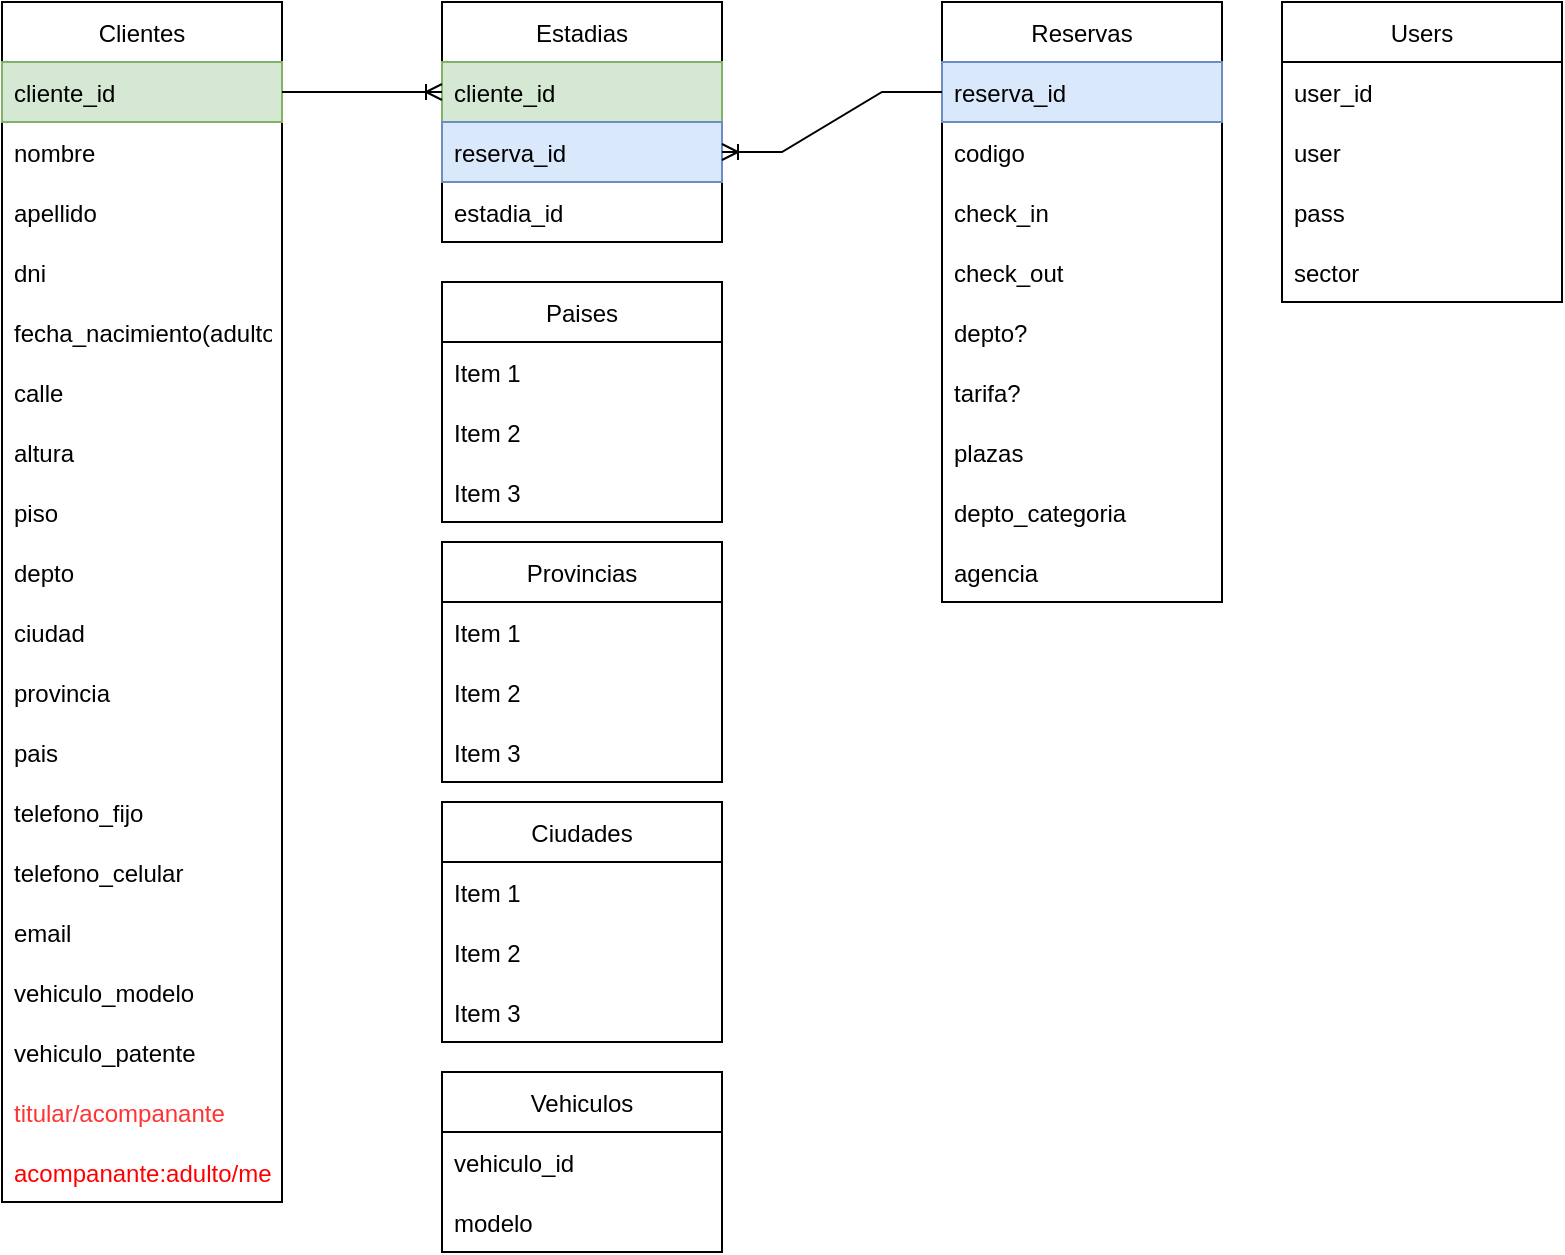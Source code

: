 <mxfile version="16.2.7" type="github">
  <diagram id="nLNuDhBcxOulg_1jgsw2" name="Page-1">
    <mxGraphModel dx="1027" dy="571" grid="1" gridSize="10" guides="1" tooltips="1" connect="1" arrows="1" fold="1" page="1" pageScale="1" pageWidth="827" pageHeight="1169" math="0" shadow="0">
      <root>
        <mxCell id="0" />
        <mxCell id="1" parent="0" />
        <mxCell id="UxwG2nhsopdXGxE57FWr-1" value="Users" style="swimlane;fontStyle=0;childLayout=stackLayout;horizontal=1;startSize=30;horizontalStack=0;resizeParent=1;resizeParentMax=0;resizeLast=0;collapsible=1;marginBottom=0;" parent="1" vertex="1">
          <mxGeometry x="670" y="50" width="140" height="150" as="geometry" />
        </mxCell>
        <mxCell id="UxwG2nhsopdXGxE57FWr-2" value="user_id" style="text;strokeColor=none;fillColor=none;align=left;verticalAlign=middle;spacingLeft=4;spacingRight=4;overflow=hidden;points=[[0,0.5],[1,0.5]];portConstraint=eastwest;rotatable=0;" parent="UxwG2nhsopdXGxE57FWr-1" vertex="1">
          <mxGeometry y="30" width="140" height="30" as="geometry" />
        </mxCell>
        <mxCell id="UxwG2nhsopdXGxE57FWr-3" value="user" style="text;strokeColor=none;fillColor=none;align=left;verticalAlign=middle;spacingLeft=4;spacingRight=4;overflow=hidden;points=[[0,0.5],[1,0.5]];portConstraint=eastwest;rotatable=0;" parent="UxwG2nhsopdXGxE57FWr-1" vertex="1">
          <mxGeometry y="60" width="140" height="30" as="geometry" />
        </mxCell>
        <mxCell id="c3VO491BWAxaFFyi_meB-1" value="pass" style="text;strokeColor=none;fillColor=none;align=left;verticalAlign=middle;spacingLeft=4;spacingRight=4;overflow=hidden;points=[[0,0.5],[1,0.5]];portConstraint=eastwest;rotatable=0;" vertex="1" parent="UxwG2nhsopdXGxE57FWr-1">
          <mxGeometry y="90" width="140" height="30" as="geometry" />
        </mxCell>
        <mxCell id="UxwG2nhsopdXGxE57FWr-4" value="sector" style="text;strokeColor=none;fillColor=none;align=left;verticalAlign=middle;spacingLeft=4;spacingRight=4;overflow=hidden;points=[[0,0.5],[1,0.5]];portConstraint=eastwest;rotatable=0;" parent="UxwG2nhsopdXGxE57FWr-1" vertex="1">
          <mxGeometry y="120" width="140" height="30" as="geometry" />
        </mxCell>
        <mxCell id="UxwG2nhsopdXGxE57FWr-5" value="Reservas" style="swimlane;fontStyle=0;childLayout=stackLayout;horizontal=1;startSize=30;horizontalStack=0;resizeParent=1;resizeParentMax=0;resizeLast=0;collapsible=1;marginBottom=0;" parent="1" vertex="1">
          <mxGeometry x="500" y="50" width="140" height="300" as="geometry" />
        </mxCell>
        <mxCell id="UxwG2nhsopdXGxE57FWr-6" value="reserva_id" style="text;strokeColor=#6c8ebf;fillColor=#dae8fc;align=left;verticalAlign=middle;spacingLeft=4;spacingRight=4;overflow=hidden;points=[[0,0.5],[1,0.5]];portConstraint=eastwest;rotatable=0;" parent="UxwG2nhsopdXGxE57FWr-5" vertex="1">
          <mxGeometry y="30" width="140" height="30" as="geometry" />
        </mxCell>
        <mxCell id="UxwG2nhsopdXGxE57FWr-7" value="codigo" style="text;strokeColor=none;fillColor=none;align=left;verticalAlign=middle;spacingLeft=4;spacingRight=4;overflow=hidden;points=[[0,0.5],[1,0.5]];portConstraint=eastwest;rotatable=0;" parent="UxwG2nhsopdXGxE57FWr-5" vertex="1">
          <mxGeometry y="60" width="140" height="30" as="geometry" />
        </mxCell>
        <mxCell id="UxwG2nhsopdXGxE57FWr-31" value="check_in" style="text;strokeColor=none;fillColor=none;align=left;verticalAlign=middle;spacingLeft=4;spacingRight=4;overflow=hidden;points=[[0,0.5],[1,0.5]];portConstraint=eastwest;rotatable=0;" parent="UxwG2nhsopdXGxE57FWr-5" vertex="1">
          <mxGeometry y="90" width="140" height="30" as="geometry" />
        </mxCell>
        <mxCell id="UxwG2nhsopdXGxE57FWr-32" value="check_out" style="text;strokeColor=none;fillColor=none;align=left;verticalAlign=middle;spacingLeft=4;spacingRight=4;overflow=hidden;points=[[0,0.5],[1,0.5]];portConstraint=eastwest;rotatable=0;" parent="UxwG2nhsopdXGxE57FWr-5" vertex="1">
          <mxGeometry y="120" width="140" height="30" as="geometry" />
        </mxCell>
        <mxCell id="UxwG2nhsopdXGxE57FWr-8" value="depto?" style="text;strokeColor=none;fillColor=none;align=left;verticalAlign=middle;spacingLeft=4;spacingRight=4;overflow=hidden;points=[[0,0.5],[1,0.5]];portConstraint=eastwest;rotatable=0;" parent="UxwG2nhsopdXGxE57FWr-5" vertex="1">
          <mxGeometry y="150" width="140" height="30" as="geometry" />
        </mxCell>
        <mxCell id="UxwG2nhsopdXGxE57FWr-22" value="tarifa?" style="text;strokeColor=none;fillColor=none;align=left;verticalAlign=middle;spacingLeft=4;spacingRight=4;overflow=hidden;points=[[0,0.5],[1,0.5]];portConstraint=eastwest;rotatable=0;" parent="UxwG2nhsopdXGxE57FWr-5" vertex="1">
          <mxGeometry y="180" width="140" height="30" as="geometry" />
        </mxCell>
        <mxCell id="UxwG2nhsopdXGxE57FWr-34" value="plazas" style="text;strokeColor=none;fillColor=none;align=left;verticalAlign=middle;spacingLeft=4;spacingRight=4;overflow=hidden;points=[[0,0.5],[1,0.5]];portConstraint=eastwest;rotatable=0;" parent="UxwG2nhsopdXGxE57FWr-5" vertex="1">
          <mxGeometry y="210" width="140" height="30" as="geometry" />
        </mxCell>
        <mxCell id="UxwG2nhsopdXGxE57FWr-35" value="depto_categoria" style="text;strokeColor=none;fillColor=none;align=left;verticalAlign=middle;spacingLeft=4;spacingRight=4;overflow=hidden;points=[[0,0.5],[1,0.5]];portConstraint=eastwest;rotatable=0;" parent="UxwG2nhsopdXGxE57FWr-5" vertex="1">
          <mxGeometry y="240" width="140" height="30" as="geometry" />
        </mxCell>
        <mxCell id="UxwG2nhsopdXGxE57FWr-36" value="agencia" style="text;strokeColor=none;fillColor=none;align=left;verticalAlign=middle;spacingLeft=4;spacingRight=4;overflow=hidden;points=[[0,0.5],[1,0.5]];portConstraint=eastwest;rotatable=0;" parent="UxwG2nhsopdXGxE57FWr-5" vertex="1">
          <mxGeometry y="270" width="140" height="30" as="geometry" />
        </mxCell>
        <mxCell id="UxwG2nhsopdXGxE57FWr-9" value="Clientes" style="swimlane;fontStyle=0;childLayout=stackLayout;horizontal=1;startSize=30;horizontalStack=0;resizeParent=1;resizeParentMax=0;resizeLast=0;collapsible=1;marginBottom=0;" parent="1" vertex="1">
          <mxGeometry x="30" y="50" width="140" height="600" as="geometry" />
        </mxCell>
        <mxCell id="UxwG2nhsopdXGxE57FWr-10" value="cliente_id" style="text;strokeColor=#82b366;fillColor=#d5e8d4;align=left;verticalAlign=middle;spacingLeft=4;spacingRight=4;overflow=hidden;points=[[0,0.5],[1,0.5]];portConstraint=eastwest;rotatable=0;" parent="UxwG2nhsopdXGxE57FWr-9" vertex="1">
          <mxGeometry y="30" width="140" height="30" as="geometry" />
        </mxCell>
        <mxCell id="UxwG2nhsopdXGxE57FWr-11" value="nombre" style="text;strokeColor=none;fillColor=none;align=left;verticalAlign=middle;spacingLeft=4;spacingRight=4;overflow=hidden;points=[[0,0.5],[1,0.5]];portConstraint=eastwest;rotatable=0;" parent="UxwG2nhsopdXGxE57FWr-9" vertex="1">
          <mxGeometry y="60" width="140" height="30" as="geometry" />
        </mxCell>
        <mxCell id="UxwG2nhsopdXGxE57FWr-12" value="apellido" style="text;strokeColor=none;fillColor=none;align=left;verticalAlign=middle;spacingLeft=4;spacingRight=4;overflow=hidden;points=[[0,0.5],[1,0.5]];portConstraint=eastwest;rotatable=0;" parent="UxwG2nhsopdXGxE57FWr-9" vertex="1">
          <mxGeometry y="90" width="140" height="30" as="geometry" />
        </mxCell>
        <mxCell id="UxwG2nhsopdXGxE57FWr-23" value="dni" style="text;strokeColor=none;fillColor=none;align=left;verticalAlign=middle;spacingLeft=4;spacingRight=4;overflow=hidden;points=[[0,0.5],[1,0.5]];portConstraint=eastwest;rotatable=0;" parent="UxwG2nhsopdXGxE57FWr-9" vertex="1">
          <mxGeometry y="120" width="140" height="30" as="geometry" />
        </mxCell>
        <mxCell id="UxwG2nhsopdXGxE57FWr-24" value="fecha_nacimiento(adulto/menor)" style="text;strokeColor=none;fillColor=none;align=left;verticalAlign=middle;spacingLeft=4;spacingRight=4;overflow=hidden;points=[[0,0.5],[1,0.5]];portConstraint=eastwest;rotatable=0;" parent="UxwG2nhsopdXGxE57FWr-9" vertex="1">
          <mxGeometry y="150" width="140" height="30" as="geometry" />
        </mxCell>
        <mxCell id="UxwG2nhsopdXGxE57FWr-26" value="calle" style="text;strokeColor=none;fillColor=none;align=left;verticalAlign=middle;spacingLeft=4;spacingRight=4;overflow=hidden;points=[[0,0.5],[1,0.5]];portConstraint=eastwest;rotatable=0;" parent="UxwG2nhsopdXGxE57FWr-9" vertex="1">
          <mxGeometry y="180" width="140" height="30" as="geometry" />
        </mxCell>
        <mxCell id="UxwG2nhsopdXGxE57FWr-27" value="altura" style="text;strokeColor=none;fillColor=none;align=left;verticalAlign=middle;spacingLeft=4;spacingRight=4;overflow=hidden;points=[[0,0.5],[1,0.5]];portConstraint=eastwest;rotatable=0;" parent="UxwG2nhsopdXGxE57FWr-9" vertex="1">
          <mxGeometry y="210" width="140" height="30" as="geometry" />
        </mxCell>
        <mxCell id="c3VO491BWAxaFFyi_meB-2" value="piso" style="text;strokeColor=none;fillColor=none;align=left;verticalAlign=middle;spacingLeft=4;spacingRight=4;overflow=hidden;points=[[0,0.5],[1,0.5]];portConstraint=eastwest;rotatable=0;" vertex="1" parent="UxwG2nhsopdXGxE57FWr-9">
          <mxGeometry y="240" width="140" height="30" as="geometry" />
        </mxCell>
        <mxCell id="UxwG2nhsopdXGxE57FWr-28" value="depto" style="text;strokeColor=none;fillColor=none;align=left;verticalAlign=middle;spacingLeft=4;spacingRight=4;overflow=hidden;points=[[0,0.5],[1,0.5]];portConstraint=eastwest;rotatable=0;" parent="UxwG2nhsopdXGxE57FWr-9" vertex="1">
          <mxGeometry y="270" width="140" height="30" as="geometry" />
        </mxCell>
        <mxCell id="UxwG2nhsopdXGxE57FWr-29" value="ciudad" style="text;strokeColor=none;fillColor=none;align=left;verticalAlign=middle;spacingLeft=4;spacingRight=4;overflow=hidden;points=[[0,0.5],[1,0.5]];portConstraint=eastwest;rotatable=0;" parent="UxwG2nhsopdXGxE57FWr-9" vertex="1">
          <mxGeometry y="300" width="140" height="30" as="geometry" />
        </mxCell>
        <mxCell id="c3VO491BWAxaFFyi_meB-3" value="provincia" style="text;strokeColor=none;fillColor=none;align=left;verticalAlign=middle;spacingLeft=4;spacingRight=4;overflow=hidden;points=[[0,0.5],[1,0.5]];portConstraint=eastwest;rotatable=0;" vertex="1" parent="UxwG2nhsopdXGxE57FWr-9">
          <mxGeometry y="330" width="140" height="30" as="geometry" />
        </mxCell>
        <mxCell id="c3VO491BWAxaFFyi_meB-4" value="pais" style="text;strokeColor=none;fillColor=none;align=left;verticalAlign=middle;spacingLeft=4;spacingRight=4;overflow=hidden;points=[[0,0.5],[1,0.5]];portConstraint=eastwest;rotatable=0;" vertex="1" parent="UxwG2nhsopdXGxE57FWr-9">
          <mxGeometry y="360" width="140" height="30" as="geometry" />
        </mxCell>
        <mxCell id="c3VO491BWAxaFFyi_meB-5" value="telefono_fijo" style="text;strokeColor=none;fillColor=none;align=left;verticalAlign=middle;spacingLeft=4;spacingRight=4;overflow=hidden;points=[[0,0.5],[1,0.5]];portConstraint=eastwest;rotatable=0;" vertex="1" parent="UxwG2nhsopdXGxE57FWr-9">
          <mxGeometry y="390" width="140" height="30" as="geometry" />
        </mxCell>
        <mxCell id="c3VO491BWAxaFFyi_meB-6" value="telefono_celular" style="text;strokeColor=none;fillColor=none;align=left;verticalAlign=middle;spacingLeft=4;spacingRight=4;overflow=hidden;points=[[0,0.5],[1,0.5]];portConstraint=eastwest;rotatable=0;" vertex="1" parent="UxwG2nhsopdXGxE57FWr-9">
          <mxGeometry y="420" width="140" height="30" as="geometry" />
        </mxCell>
        <mxCell id="c3VO491BWAxaFFyi_meB-7" value="email" style="text;strokeColor=none;fillColor=none;align=left;verticalAlign=middle;spacingLeft=4;spacingRight=4;overflow=hidden;points=[[0,0.5],[1,0.5]];portConstraint=eastwest;rotatable=0;" vertex="1" parent="UxwG2nhsopdXGxE57FWr-9">
          <mxGeometry y="450" width="140" height="30" as="geometry" />
        </mxCell>
        <mxCell id="c3VO491BWAxaFFyi_meB-11" value="vehiculo_modelo" style="text;strokeColor=none;fillColor=none;align=left;verticalAlign=middle;spacingLeft=4;spacingRight=4;overflow=hidden;points=[[0,0.5],[1,0.5]];portConstraint=eastwest;rotatable=0;" vertex="1" parent="UxwG2nhsopdXGxE57FWr-9">
          <mxGeometry y="480" width="140" height="30" as="geometry" />
        </mxCell>
        <mxCell id="c3VO491BWAxaFFyi_meB-12" value="vehiculo_patente" style="text;strokeColor=none;fillColor=none;align=left;verticalAlign=middle;spacingLeft=4;spacingRight=4;overflow=hidden;points=[[0,0.5],[1,0.5]];portConstraint=eastwest;rotatable=0;" vertex="1" parent="UxwG2nhsopdXGxE57FWr-9">
          <mxGeometry y="510" width="140" height="30" as="geometry" />
        </mxCell>
        <mxCell id="c3VO491BWAxaFFyi_meB-8" value="titular/acompanante" style="text;align=left;verticalAlign=middle;spacingLeft=4;spacingRight=4;overflow=hidden;points=[[0,0.5],[1,0.5]];portConstraint=eastwest;rotatable=0;fontColor=#FF3333;" vertex="1" parent="UxwG2nhsopdXGxE57FWr-9">
          <mxGeometry y="540" width="140" height="30" as="geometry" />
        </mxCell>
        <mxCell id="c3VO491BWAxaFFyi_meB-9" value="acompanante:adulto/menor" style="text;strokeColor=none;fillColor=none;align=left;verticalAlign=middle;spacingLeft=4;spacingRight=4;overflow=hidden;points=[[0,0.5],[1,0.5]];portConstraint=eastwest;rotatable=0;fontColor=#FF0000;" vertex="1" parent="UxwG2nhsopdXGxE57FWr-9">
          <mxGeometry y="570" width="140" height="30" as="geometry" />
        </mxCell>
        <mxCell id="UxwG2nhsopdXGxE57FWr-13" value="Estadias" style="swimlane;fontStyle=0;childLayout=stackLayout;horizontal=1;startSize=30;horizontalStack=0;resizeParent=1;resizeParentMax=0;resizeLast=0;collapsible=1;marginBottom=0;" parent="1" vertex="1">
          <mxGeometry x="250" y="50" width="140" height="120" as="geometry" />
        </mxCell>
        <mxCell id="UxwG2nhsopdXGxE57FWr-14" value="cliente_id" style="text;strokeColor=#82b366;fillColor=#d5e8d4;align=left;verticalAlign=middle;spacingLeft=4;spacingRight=4;overflow=hidden;points=[[0,0.5],[1,0.5]];portConstraint=eastwest;rotatable=0;" parent="UxwG2nhsopdXGxE57FWr-13" vertex="1">
          <mxGeometry y="30" width="140" height="30" as="geometry" />
        </mxCell>
        <mxCell id="UxwG2nhsopdXGxE57FWr-15" value="reserva_id" style="text;strokeColor=#6c8ebf;fillColor=#dae8fc;align=left;verticalAlign=middle;spacingLeft=4;spacingRight=4;overflow=hidden;points=[[0,0.5],[1,0.5]];portConstraint=eastwest;rotatable=0;" parent="UxwG2nhsopdXGxE57FWr-13" vertex="1">
          <mxGeometry y="60" width="140" height="30" as="geometry" />
        </mxCell>
        <mxCell id="UxwG2nhsopdXGxE57FWr-25" value="estadia_id" style="text;strokeColor=none;fillColor=none;align=left;verticalAlign=middle;spacingLeft=4;spacingRight=4;overflow=hidden;points=[[0,0.5],[1,0.5]];portConstraint=eastwest;rotatable=0;dashed=1;labelBorderColor=none;" parent="UxwG2nhsopdXGxE57FWr-13" vertex="1">
          <mxGeometry y="90" width="140" height="30" as="geometry" />
        </mxCell>
        <mxCell id="UxwG2nhsopdXGxE57FWr-20" value="" style="edgeStyle=entityRelationEdgeStyle;fontSize=12;html=1;endArrow=ERoneToMany;rounded=0;" parent="1" source="UxwG2nhsopdXGxE57FWr-6" target="UxwG2nhsopdXGxE57FWr-15" edge="1">
          <mxGeometry width="100" height="100" relative="1" as="geometry">
            <mxPoint x="490" y="630" as="sourcePoint" />
            <mxPoint x="590" y="530" as="targetPoint" />
          </mxGeometry>
        </mxCell>
        <mxCell id="UxwG2nhsopdXGxE57FWr-21" value="" style="edgeStyle=entityRelationEdgeStyle;fontSize=12;html=1;endArrow=ERoneToMany;rounded=0;" parent="1" source="UxwG2nhsopdXGxE57FWr-10" target="UxwG2nhsopdXGxE57FWr-14" edge="1">
          <mxGeometry width="100" height="100" relative="1" as="geometry">
            <mxPoint x="280" y="600" as="sourcePoint" />
            <mxPoint x="330" y="480" as="targetPoint" />
          </mxGeometry>
        </mxCell>
        <mxCell id="c3VO491BWAxaFFyi_meB-15" value="Vehiculos" style="swimlane;fontStyle=0;childLayout=stackLayout;horizontal=1;startSize=30;horizontalStack=0;resizeParent=1;resizeParentMax=0;resizeLast=0;collapsible=1;marginBottom=0;labelBorderColor=none;fontColor=#000000;strokeColor=default;fillColor=none;" vertex="1" parent="1">
          <mxGeometry x="250" y="585" width="140" height="90" as="geometry" />
        </mxCell>
        <mxCell id="c3VO491BWAxaFFyi_meB-18" value="vehiculo_id" style="text;strokeColor=none;fillColor=none;align=left;verticalAlign=middle;spacingLeft=4;spacingRight=4;overflow=hidden;points=[[0,0.5],[1,0.5]];portConstraint=eastwest;rotatable=0;labelBorderColor=none;fontColor=#000000;" vertex="1" parent="c3VO491BWAxaFFyi_meB-15">
          <mxGeometry y="30" width="140" height="30" as="geometry" />
        </mxCell>
        <mxCell id="c3VO491BWAxaFFyi_meB-19" value="modelo" style="text;strokeColor=none;fillColor=none;align=left;verticalAlign=middle;spacingLeft=4;spacingRight=4;overflow=hidden;points=[[0,0.5],[1,0.5]];portConstraint=eastwest;rotatable=0;labelBorderColor=none;fontColor=#000000;" vertex="1" parent="c3VO491BWAxaFFyi_meB-15">
          <mxGeometry y="60" width="140" height="30" as="geometry" />
        </mxCell>
        <mxCell id="c3VO491BWAxaFFyi_meB-22" value="Paises" style="swimlane;fontStyle=0;childLayout=stackLayout;horizontal=1;startSize=30;horizontalStack=0;resizeParent=1;resizeParentMax=0;resizeLast=0;collapsible=1;marginBottom=0;labelBorderColor=none;fontColor=#000000;strokeColor=default;fillColor=none;" vertex="1" parent="1">
          <mxGeometry x="250" y="190" width="140" height="120" as="geometry" />
        </mxCell>
        <mxCell id="c3VO491BWAxaFFyi_meB-23" value="Item 1" style="text;strokeColor=none;fillColor=none;align=left;verticalAlign=middle;spacingLeft=4;spacingRight=4;overflow=hidden;points=[[0,0.5],[1,0.5]];portConstraint=eastwest;rotatable=0;labelBorderColor=none;fontColor=#000000;" vertex="1" parent="c3VO491BWAxaFFyi_meB-22">
          <mxGeometry y="30" width="140" height="30" as="geometry" />
        </mxCell>
        <mxCell id="c3VO491BWAxaFFyi_meB-24" value="Item 2" style="text;strokeColor=none;fillColor=none;align=left;verticalAlign=middle;spacingLeft=4;spacingRight=4;overflow=hidden;points=[[0,0.5],[1,0.5]];portConstraint=eastwest;rotatable=0;labelBorderColor=none;fontColor=#000000;" vertex="1" parent="c3VO491BWAxaFFyi_meB-22">
          <mxGeometry y="60" width="140" height="30" as="geometry" />
        </mxCell>
        <mxCell id="c3VO491BWAxaFFyi_meB-25" value="Item 3" style="text;strokeColor=none;fillColor=none;align=left;verticalAlign=middle;spacingLeft=4;spacingRight=4;overflow=hidden;points=[[0,0.5],[1,0.5]];portConstraint=eastwest;rotatable=0;labelBorderColor=none;fontColor=#000000;" vertex="1" parent="c3VO491BWAxaFFyi_meB-22">
          <mxGeometry y="90" width="140" height="30" as="geometry" />
        </mxCell>
        <mxCell id="c3VO491BWAxaFFyi_meB-26" value="Provincias" style="swimlane;fontStyle=0;childLayout=stackLayout;horizontal=1;startSize=30;horizontalStack=0;resizeParent=1;resizeParentMax=0;resizeLast=0;collapsible=1;marginBottom=0;labelBorderColor=none;fontColor=#000000;strokeColor=default;fillColor=none;" vertex="1" parent="1">
          <mxGeometry x="250" y="320" width="140" height="120" as="geometry" />
        </mxCell>
        <mxCell id="c3VO491BWAxaFFyi_meB-27" value="Item 1" style="text;strokeColor=none;fillColor=none;align=left;verticalAlign=middle;spacingLeft=4;spacingRight=4;overflow=hidden;points=[[0,0.5],[1,0.5]];portConstraint=eastwest;rotatable=0;labelBorderColor=none;fontColor=#000000;" vertex="1" parent="c3VO491BWAxaFFyi_meB-26">
          <mxGeometry y="30" width="140" height="30" as="geometry" />
        </mxCell>
        <mxCell id="c3VO491BWAxaFFyi_meB-28" value="Item 2" style="text;strokeColor=none;fillColor=none;align=left;verticalAlign=middle;spacingLeft=4;spacingRight=4;overflow=hidden;points=[[0,0.5],[1,0.5]];portConstraint=eastwest;rotatable=0;labelBorderColor=none;fontColor=#000000;" vertex="1" parent="c3VO491BWAxaFFyi_meB-26">
          <mxGeometry y="60" width="140" height="30" as="geometry" />
        </mxCell>
        <mxCell id="c3VO491BWAxaFFyi_meB-29" value="Item 3" style="text;strokeColor=none;fillColor=none;align=left;verticalAlign=middle;spacingLeft=4;spacingRight=4;overflow=hidden;points=[[0,0.5],[1,0.5]];portConstraint=eastwest;rotatable=0;labelBorderColor=none;fontColor=#000000;" vertex="1" parent="c3VO491BWAxaFFyi_meB-26">
          <mxGeometry y="90" width="140" height="30" as="geometry" />
        </mxCell>
        <mxCell id="c3VO491BWAxaFFyi_meB-30" value="Ciudades" style="swimlane;fontStyle=0;childLayout=stackLayout;horizontal=1;startSize=30;horizontalStack=0;resizeParent=1;resizeParentMax=0;resizeLast=0;collapsible=1;marginBottom=0;labelBorderColor=none;fontColor=#000000;strokeColor=default;fillColor=none;" vertex="1" parent="1">
          <mxGeometry x="250" y="450" width="140" height="120" as="geometry" />
        </mxCell>
        <mxCell id="c3VO491BWAxaFFyi_meB-31" value="Item 1" style="text;strokeColor=none;fillColor=none;align=left;verticalAlign=middle;spacingLeft=4;spacingRight=4;overflow=hidden;points=[[0,0.5],[1,0.5]];portConstraint=eastwest;rotatable=0;labelBorderColor=none;fontColor=#000000;" vertex="1" parent="c3VO491BWAxaFFyi_meB-30">
          <mxGeometry y="30" width="140" height="30" as="geometry" />
        </mxCell>
        <mxCell id="c3VO491BWAxaFFyi_meB-32" value="Item 2" style="text;strokeColor=none;fillColor=none;align=left;verticalAlign=middle;spacingLeft=4;spacingRight=4;overflow=hidden;points=[[0,0.5],[1,0.5]];portConstraint=eastwest;rotatable=0;labelBorderColor=none;fontColor=#000000;" vertex="1" parent="c3VO491BWAxaFFyi_meB-30">
          <mxGeometry y="60" width="140" height="30" as="geometry" />
        </mxCell>
        <mxCell id="c3VO491BWAxaFFyi_meB-33" value="Item 3" style="text;strokeColor=none;fillColor=none;align=left;verticalAlign=middle;spacingLeft=4;spacingRight=4;overflow=hidden;points=[[0,0.5],[1,0.5]];portConstraint=eastwest;rotatable=0;labelBorderColor=none;fontColor=#000000;" vertex="1" parent="c3VO491BWAxaFFyi_meB-30">
          <mxGeometry y="90" width="140" height="30" as="geometry" />
        </mxCell>
      </root>
    </mxGraphModel>
  </diagram>
</mxfile>

